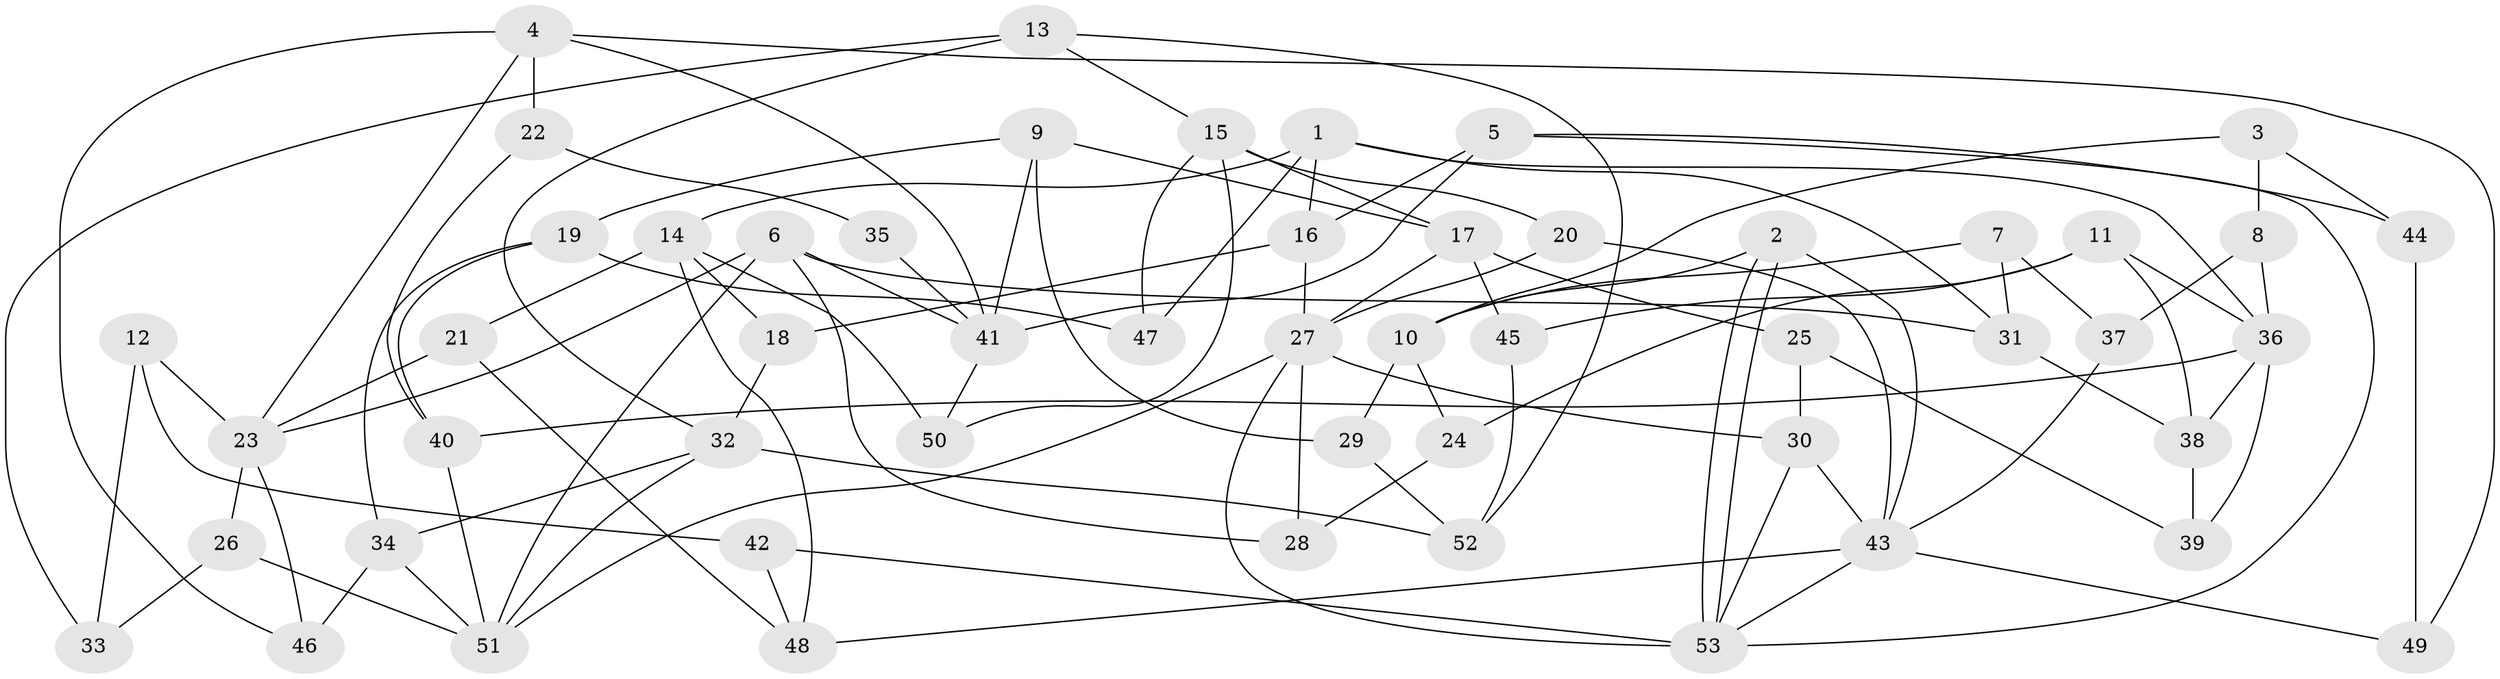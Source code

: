 // Generated by graph-tools (version 1.1) at 2025/48/03/09/25 04:48:58]
// undirected, 53 vertices, 106 edges
graph export_dot {
graph [start="1"]
  node [color=gray90,style=filled];
  1;
  2;
  3;
  4;
  5;
  6;
  7;
  8;
  9;
  10;
  11;
  12;
  13;
  14;
  15;
  16;
  17;
  18;
  19;
  20;
  21;
  22;
  23;
  24;
  25;
  26;
  27;
  28;
  29;
  30;
  31;
  32;
  33;
  34;
  35;
  36;
  37;
  38;
  39;
  40;
  41;
  42;
  43;
  44;
  45;
  46;
  47;
  48;
  49;
  50;
  51;
  52;
  53;
  1 -- 36;
  1 -- 16;
  1 -- 14;
  1 -- 31;
  1 -- 47;
  2 -- 53;
  2 -- 53;
  2 -- 43;
  2 -- 10;
  3 -- 10;
  3 -- 8;
  3 -- 44;
  4 -- 41;
  4 -- 46;
  4 -- 22;
  4 -- 23;
  4 -- 49;
  5 -- 41;
  5 -- 53;
  5 -- 16;
  5 -- 44;
  6 -- 51;
  6 -- 23;
  6 -- 28;
  6 -- 31;
  6 -- 41;
  7 -- 31;
  7 -- 10;
  7 -- 37;
  8 -- 36;
  8 -- 37;
  9 -- 19;
  9 -- 41;
  9 -- 17;
  9 -- 29;
  10 -- 29;
  10 -- 24;
  11 -- 38;
  11 -- 24;
  11 -- 36;
  11 -- 45;
  12 -- 23;
  12 -- 42;
  12 -- 33;
  13 -- 15;
  13 -- 32;
  13 -- 33;
  13 -- 52;
  14 -- 21;
  14 -- 18;
  14 -- 48;
  14 -- 50;
  15 -- 17;
  15 -- 47;
  15 -- 20;
  15 -- 50;
  16 -- 27;
  16 -- 18;
  17 -- 27;
  17 -- 25;
  17 -- 45;
  18 -- 32;
  19 -- 40;
  19 -- 34;
  19 -- 47;
  20 -- 43;
  20 -- 27;
  21 -- 48;
  21 -- 23;
  22 -- 40;
  22 -- 35;
  23 -- 26;
  23 -- 46;
  24 -- 28;
  25 -- 30;
  25 -- 39;
  26 -- 51;
  26 -- 33;
  27 -- 53;
  27 -- 28;
  27 -- 30;
  27 -- 51;
  29 -- 52;
  30 -- 53;
  30 -- 43;
  31 -- 38;
  32 -- 52;
  32 -- 34;
  32 -- 51;
  34 -- 51;
  34 -- 46;
  35 -- 41;
  36 -- 38;
  36 -- 39;
  36 -- 40;
  37 -- 43;
  38 -- 39;
  40 -- 51;
  41 -- 50;
  42 -- 48;
  42 -- 53;
  43 -- 49;
  43 -- 48;
  43 -- 53;
  44 -- 49;
  45 -- 52;
}

